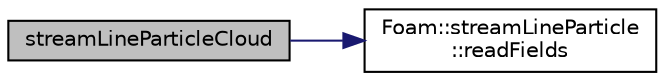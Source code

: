 digraph "streamLineParticleCloud"
{
  bgcolor="transparent";
  edge [fontname="Helvetica",fontsize="10",labelfontname="Helvetica",labelfontsize="10"];
  node [fontname="Helvetica",fontsize="10",shape=record];
  rankdir="LR";
  Node1 [label="streamLineParticleCloud",height=0.2,width=0.4,color="black", fillcolor="grey75", style="filled" fontcolor="black"];
  Node1 -> Node2 [color="midnightblue",fontsize="10",style="solid",fontname="Helvetica"];
  Node2 [label="Foam::streamLineParticle\l::readFields",height=0.2,width=0.4,color="black",URL="$classFoam_1_1streamLineParticle.html#a6dcd4895ca674d477a9117e63ea82691",tooltip="Read. "];
}
